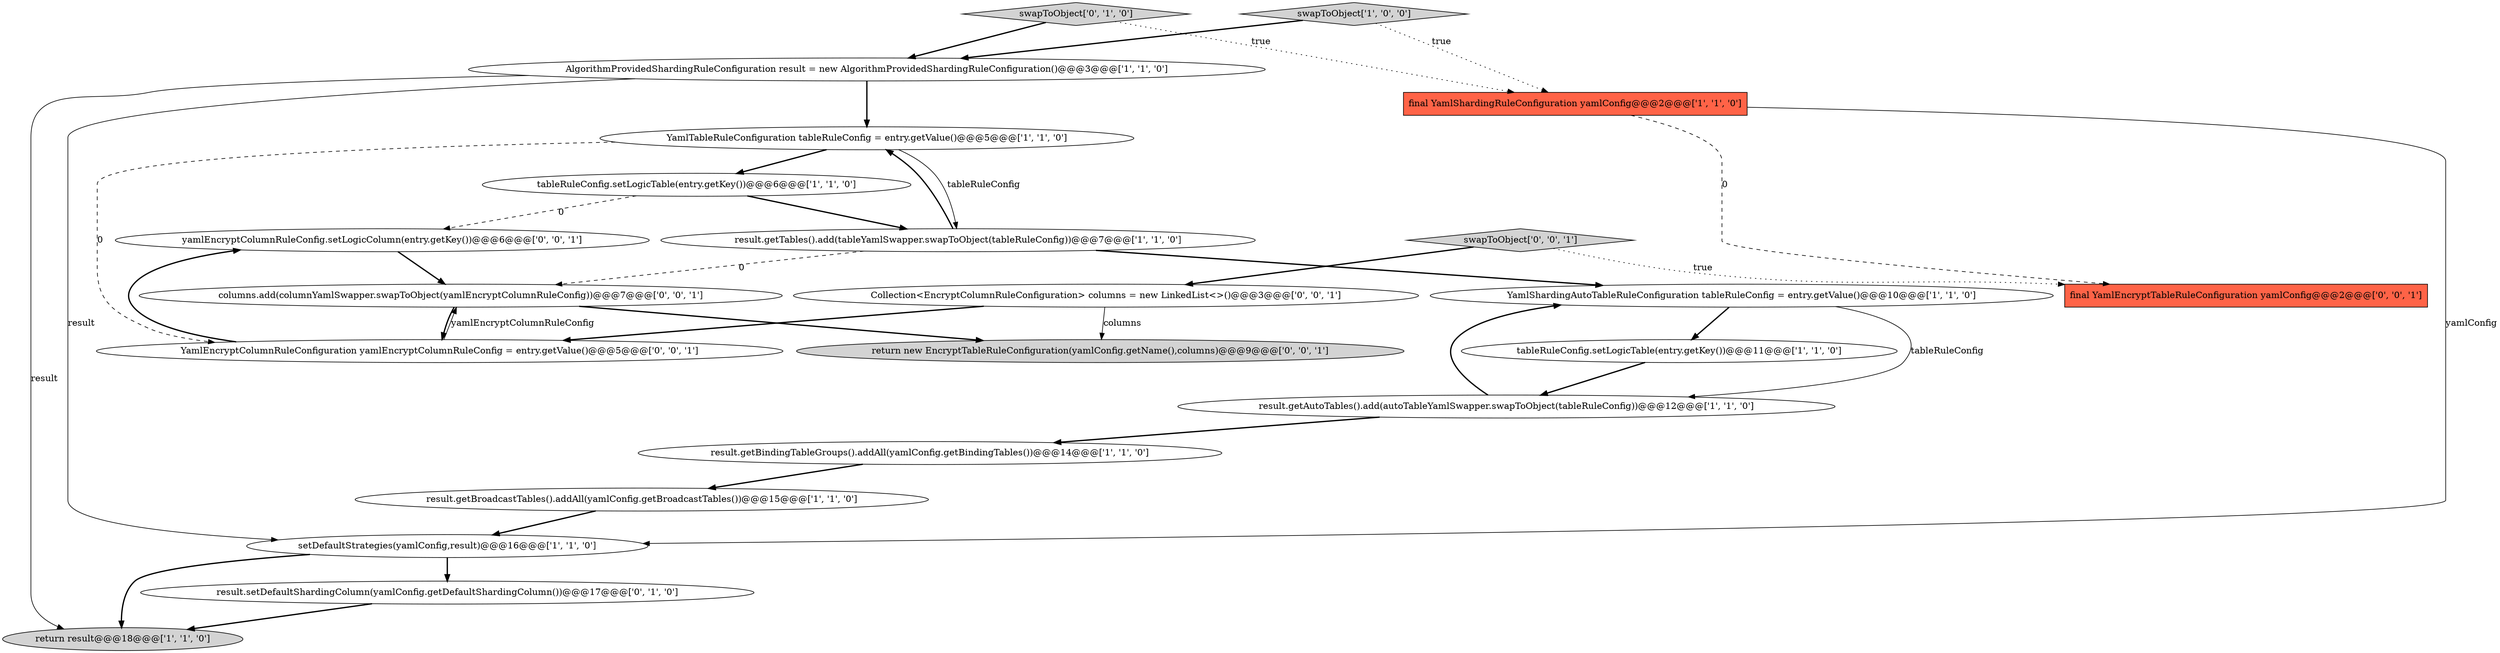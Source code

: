 digraph {
20 [style = filled, label = "yamlEncryptColumnRuleConfig.setLogicColumn(entry.getKey())@@@6@@@['0', '0', '1']", fillcolor = white, shape = ellipse image = "AAA0AAABBB3BBB"];
10 [style = filled, label = "AlgorithmProvidedShardingRuleConfiguration result = new AlgorithmProvidedShardingRuleConfiguration()@@@3@@@['1', '1', '0']", fillcolor = white, shape = ellipse image = "AAA0AAABBB1BBB"];
3 [style = filled, label = "result.getAutoTables().add(autoTableYamlSwapper.swapToObject(tableRuleConfig))@@@12@@@['1', '1', '0']", fillcolor = white, shape = ellipse image = "AAA0AAABBB1BBB"];
17 [style = filled, label = "final YamlEncryptTableRuleConfiguration yamlConfig@@@2@@@['0', '0', '1']", fillcolor = tomato, shape = box image = "AAA0AAABBB3BBB"];
14 [style = filled, label = "swapToObject['0', '1', '0']", fillcolor = lightgray, shape = diamond image = "AAA0AAABBB2BBB"];
9 [style = filled, label = "final YamlShardingRuleConfiguration yamlConfig@@@2@@@['1', '1', '0']", fillcolor = tomato, shape = box image = "AAA0AAABBB1BBB"];
0 [style = filled, label = "setDefaultStrategies(yamlConfig,result)@@@16@@@['1', '1', '0']", fillcolor = white, shape = ellipse image = "AAA0AAABBB1BBB"];
16 [style = filled, label = "swapToObject['0', '0', '1']", fillcolor = lightgray, shape = diamond image = "AAA0AAABBB3BBB"];
8 [style = filled, label = "result.getTables().add(tableYamlSwapper.swapToObject(tableRuleConfig))@@@7@@@['1', '1', '0']", fillcolor = white, shape = ellipse image = "AAA0AAABBB1BBB"];
4 [style = filled, label = "tableRuleConfig.setLogicTable(entry.getKey())@@@6@@@['1', '1', '0']", fillcolor = white, shape = ellipse image = "AAA0AAABBB1BBB"];
13 [style = filled, label = "result.setDefaultShardingColumn(yamlConfig.getDefaultShardingColumn())@@@17@@@['0', '1', '0']", fillcolor = white, shape = ellipse image = "AAA1AAABBB2BBB"];
19 [style = filled, label = "columns.add(columnYamlSwapper.swapToObject(yamlEncryptColumnRuleConfig))@@@7@@@['0', '0', '1']", fillcolor = white, shape = ellipse image = "AAA0AAABBB3BBB"];
6 [style = filled, label = "return result@@@18@@@['1', '1', '0']", fillcolor = lightgray, shape = ellipse image = "AAA0AAABBB1BBB"];
2 [style = filled, label = "YamlShardingAutoTableRuleConfiguration tableRuleConfig = entry.getValue()@@@10@@@['1', '1', '0']", fillcolor = white, shape = ellipse image = "AAA0AAABBB1BBB"];
12 [style = filled, label = "YamlTableRuleConfiguration tableRuleConfig = entry.getValue()@@@5@@@['1', '1', '0']", fillcolor = white, shape = ellipse image = "AAA0AAABBB1BBB"];
21 [style = filled, label = "YamlEncryptColumnRuleConfiguration yamlEncryptColumnRuleConfig = entry.getValue()@@@5@@@['0', '0', '1']", fillcolor = white, shape = ellipse image = "AAA0AAABBB3BBB"];
11 [style = filled, label = "result.getBroadcastTables().addAll(yamlConfig.getBroadcastTables())@@@15@@@['1', '1', '0']", fillcolor = white, shape = ellipse image = "AAA0AAABBB1BBB"];
7 [style = filled, label = "result.getBindingTableGroups().addAll(yamlConfig.getBindingTables())@@@14@@@['1', '1', '0']", fillcolor = white, shape = ellipse image = "AAA0AAABBB1BBB"];
5 [style = filled, label = "tableRuleConfig.setLogicTable(entry.getKey())@@@11@@@['1', '1', '0']", fillcolor = white, shape = ellipse image = "AAA0AAABBB1BBB"];
15 [style = filled, label = "return new EncryptTableRuleConfiguration(yamlConfig.getName(),columns)@@@9@@@['0', '0', '1']", fillcolor = lightgray, shape = ellipse image = "AAA0AAABBB3BBB"];
1 [style = filled, label = "swapToObject['1', '0', '0']", fillcolor = lightgray, shape = diamond image = "AAA0AAABBB1BBB"];
18 [style = filled, label = "Collection<EncryptColumnRuleConfiguration> columns = new LinkedList<>()@@@3@@@['0', '0', '1']", fillcolor = white, shape = ellipse image = "AAA0AAABBB3BBB"];
0->6 [style = bold, label=""];
21->19 [style = solid, label="yamlEncryptColumnRuleConfig"];
18->15 [style = solid, label="columns"];
1->10 [style = bold, label=""];
8->12 [style = bold, label=""];
1->9 [style = dotted, label="true"];
3->2 [style = bold, label=""];
2->5 [style = bold, label=""];
16->18 [style = bold, label=""];
11->0 [style = bold, label=""];
12->4 [style = bold, label=""];
13->6 [style = bold, label=""];
19->15 [style = bold, label=""];
9->17 [style = dashed, label="0"];
4->8 [style = bold, label=""];
7->11 [style = bold, label=""];
0->13 [style = bold, label=""];
3->7 [style = bold, label=""];
20->19 [style = bold, label=""];
10->12 [style = bold, label=""];
12->21 [style = dashed, label="0"];
19->21 [style = bold, label=""];
8->19 [style = dashed, label="0"];
12->8 [style = solid, label="tableRuleConfig"];
8->2 [style = bold, label=""];
21->20 [style = bold, label=""];
9->0 [style = solid, label="yamlConfig"];
18->21 [style = bold, label=""];
4->20 [style = dashed, label="0"];
5->3 [style = bold, label=""];
2->3 [style = solid, label="tableRuleConfig"];
14->10 [style = bold, label=""];
16->17 [style = dotted, label="true"];
10->0 [style = solid, label="result"];
10->6 [style = solid, label="result"];
14->9 [style = dotted, label="true"];
}
